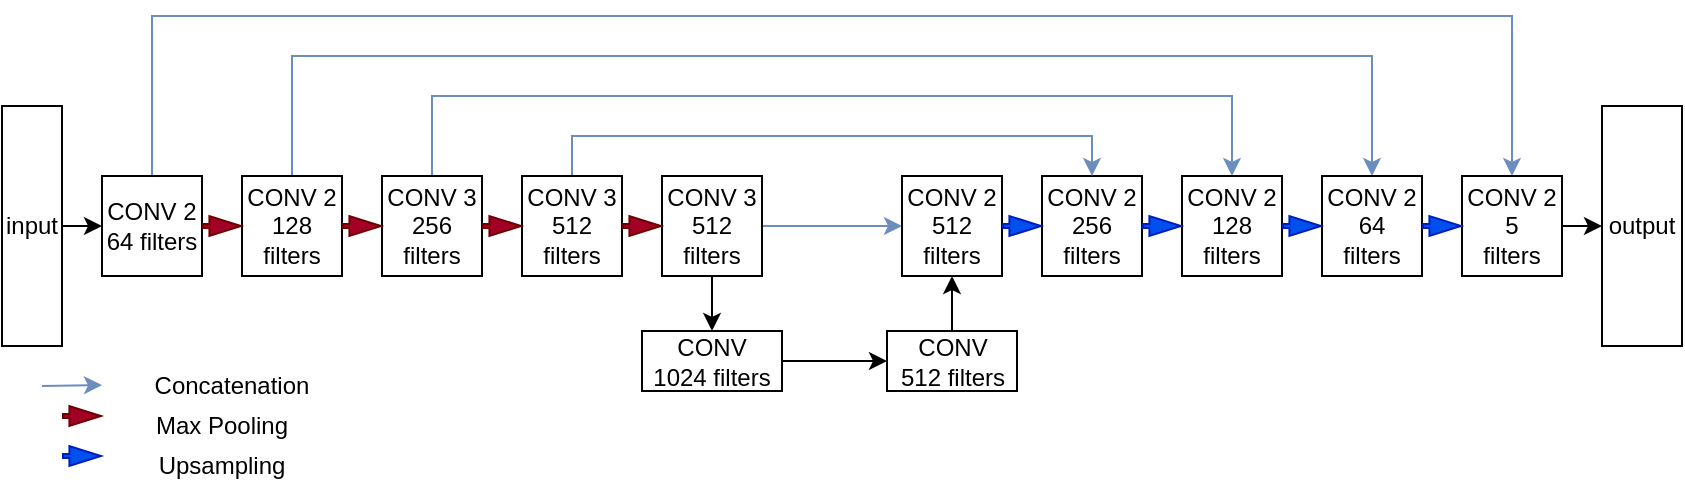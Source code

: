 <mxfile version="22.1.5" type="github">
  <diagram name="Page-1" id="cd6ngPBctM1b4x5j1UEm">
    <mxGraphModel dx="1434" dy="886" grid="1" gridSize="10" guides="1" tooltips="1" connect="1" arrows="1" fold="1" page="1" pageScale="1" pageWidth="850" pageHeight="1100" math="0" shadow="0">
      <root>
        <mxCell id="0" />
        <mxCell id="1" parent="0" />
        <mxCell id="T8z13FRe20qLhD1iTgCY-52" style="edgeStyle=orthogonalEdgeStyle;rounded=0;orthogonalLoop=1;jettySize=auto;html=1;exitX=0.5;exitY=0;exitDx=0;exitDy=0;entryX=0.5;entryY=0;entryDx=0;entryDy=0;fillColor=#dae8fc;strokeColor=#6c8ebf;" parent="1" source="-O1dZ17A0FK6lx6eKpMr-1" target="T8z13FRe20qLhD1iTgCY-47" edge="1">
          <mxGeometry relative="1" as="geometry">
            <Array as="points">
              <mxPoint x="85" y="390" />
              <mxPoint x="765" y="390" />
            </Array>
          </mxGeometry>
        </mxCell>
        <mxCell id="-O1dZ17A0FK6lx6eKpMr-1" value="&lt;div&gt;CONV 2&lt;/div&gt;&lt;div&gt;64 filters&lt;br&gt;&lt;/div&gt;" style="whiteSpace=wrap;html=1;aspect=fixed;" parent="1" vertex="1">
          <mxGeometry x="60" y="470" width="50" height="50" as="geometry" />
        </mxCell>
        <mxCell id="T8z13FRe20qLhD1iTgCY-51" style="edgeStyle=orthogonalEdgeStyle;rounded=0;orthogonalLoop=1;jettySize=auto;html=1;exitX=0.5;exitY=0;exitDx=0;exitDy=0;entryX=0.5;entryY=0;entryDx=0;entryDy=0;fillColor=#dae8fc;strokeColor=#6c8ebf;" parent="1" source="-O1dZ17A0FK6lx6eKpMr-2" target="T8z13FRe20qLhD1iTgCY-43" edge="1">
          <mxGeometry relative="1" as="geometry">
            <Array as="points">
              <mxPoint x="155" y="410" />
              <mxPoint x="695" y="410" />
            </Array>
          </mxGeometry>
        </mxCell>
        <mxCell id="-O1dZ17A0FK6lx6eKpMr-2" value="&lt;div&gt;CONV 2&lt;/div&gt;&lt;div&gt;128 filters&lt;br&gt;&lt;/div&gt;" style="whiteSpace=wrap;html=1;aspect=fixed;" parent="1" vertex="1">
          <mxGeometry x="130" y="470" width="50" height="50" as="geometry" />
        </mxCell>
        <mxCell id="T8z13FRe20qLhD1iTgCY-50" style="edgeStyle=orthogonalEdgeStyle;rounded=0;orthogonalLoop=1;jettySize=auto;html=1;entryX=0.5;entryY=0;entryDx=0;entryDy=0;exitX=0.5;exitY=0;exitDx=0;exitDy=0;fillColor=#dae8fc;strokeColor=#6c8ebf;" parent="1" source="-O1dZ17A0FK6lx6eKpMr-3" target="T8z13FRe20qLhD1iTgCY-14" edge="1">
          <mxGeometry relative="1" as="geometry">
            <mxPoint x="220" y="441" as="sourcePoint" />
            <mxPoint x="625" y="440" as="targetPoint" />
            <Array as="points">
              <mxPoint x="225" y="430" />
              <mxPoint x="625" y="430" />
            </Array>
          </mxGeometry>
        </mxCell>
        <mxCell id="-O1dZ17A0FK6lx6eKpMr-3" value="&lt;div&gt;CONV 3&lt;br&gt;&lt;/div&gt;&lt;div&gt;256 filters&lt;br&gt;&lt;/div&gt;" style="whiteSpace=wrap;html=1;aspect=fixed;" parent="1" vertex="1">
          <mxGeometry x="200" y="470" width="50" height="50" as="geometry" />
        </mxCell>
        <mxCell id="T8z13FRe20qLhD1iTgCY-7" style="edgeStyle=orthogonalEdgeStyle;rounded=0;orthogonalLoop=1;jettySize=auto;html=1;entryX=0;entryY=0.5;entryDx=0;entryDy=0;fillColor=#dae8fc;strokeColor=#6c8ebf;" parent="1" source="-O1dZ17A0FK6lx6eKpMr-5" target="-O1dZ17A0FK6lx6eKpMr-12" edge="1">
          <mxGeometry relative="1" as="geometry" />
        </mxCell>
        <mxCell id="T8z13FRe20qLhD1iTgCY-9" style="edgeStyle=orthogonalEdgeStyle;rounded=0;orthogonalLoop=1;jettySize=auto;html=1;exitX=0.25;exitY=1;exitDx=0;exitDy=0;entryX=0.5;entryY=0;entryDx=0;entryDy=0;" parent="1" source="-O1dZ17A0FK6lx6eKpMr-5" target="-O1dZ17A0FK6lx6eKpMr-8" edge="1">
          <mxGeometry relative="1" as="geometry" />
        </mxCell>
        <mxCell id="-O1dZ17A0FK6lx6eKpMr-5" value="&lt;div&gt;CONV 3&lt;br&gt;&lt;/div&gt;&lt;div&gt;512 filters&lt;br&gt;&lt;/div&gt;" style="whiteSpace=wrap;html=1;aspect=fixed;" parent="1" vertex="1">
          <mxGeometry x="340" y="470" width="50" height="50" as="geometry" />
        </mxCell>
        <mxCell id="T8z13FRe20qLhD1iTgCY-1" style="edgeStyle=orthogonalEdgeStyle;rounded=0;orthogonalLoop=1;jettySize=auto;html=1;exitX=1;exitY=0.5;exitDx=0;exitDy=0;entryX=0;entryY=0.5;entryDx=0;entryDy=0;" parent="1" source="-O1dZ17A0FK6lx6eKpMr-8" target="-O1dZ17A0FK6lx6eKpMr-11" edge="1">
          <mxGeometry relative="1" as="geometry" />
        </mxCell>
        <mxCell id="-O1dZ17A0FK6lx6eKpMr-8" value="&lt;div&gt;CONV&lt;/div&gt;&lt;div&gt;1024 filters&lt;br&gt;&lt;/div&gt;" style="rounded=0;whiteSpace=wrap;html=1;" parent="1" vertex="1">
          <mxGeometry x="330" y="547.5" width="70" height="30" as="geometry" />
        </mxCell>
        <mxCell id="T8z13FRe20qLhD1iTgCY-20" style="edgeStyle=orthogonalEdgeStyle;rounded=0;orthogonalLoop=1;jettySize=auto;html=1;entryX=0.5;entryY=1;entryDx=0;entryDy=0;" parent="1" source="-O1dZ17A0FK6lx6eKpMr-11" target="-O1dZ17A0FK6lx6eKpMr-12" edge="1">
          <mxGeometry relative="1" as="geometry">
            <mxPoint x="490" y="530" as="targetPoint" />
          </mxGeometry>
        </mxCell>
        <mxCell id="-O1dZ17A0FK6lx6eKpMr-11" value="&lt;div&gt;CONV&lt;/div&gt;&lt;div&gt;512 filters&lt;br&gt;&lt;/div&gt;" style="rounded=0;whiteSpace=wrap;html=1;" parent="1" vertex="1">
          <mxGeometry x="452.5" y="547.5" width="65" height="30" as="geometry" />
        </mxCell>
        <mxCell id="-O1dZ17A0FK6lx6eKpMr-12" value="&lt;div&gt;CONV 2&lt;br&gt;&lt;/div&gt;&lt;div&gt;512&lt;/div&gt;&lt;div&gt;filters&lt;br&gt;&lt;/div&gt;" style="whiteSpace=wrap;html=1;aspect=fixed;" parent="1" vertex="1">
          <mxGeometry x="460" y="470" width="50" height="50" as="geometry" />
        </mxCell>
        <mxCell id="T8z13FRe20qLhD1iTgCY-10" value="&lt;div&gt;CONV 2&lt;br&gt;&lt;/div&gt;&lt;div&gt;256&lt;/div&gt;&lt;div&gt;filters&lt;/div&gt;" style="whiteSpace=wrap;html=1;aspect=fixed;" parent="1" vertex="1">
          <mxGeometry x="530" y="470" width="50" height="50" as="geometry" />
        </mxCell>
        <mxCell id="T8z13FRe20qLhD1iTgCY-14" value="&lt;div&gt;CONV 2&lt;br&gt;&lt;/div&gt;&lt;div&gt;128&lt;/div&gt;&lt;div&gt;filters&lt;/div&gt;" style="whiteSpace=wrap;html=1;aspect=fixed;" parent="1" vertex="1">
          <mxGeometry x="600" y="470" width="50" height="50" as="geometry" />
        </mxCell>
        <mxCell id="T8z13FRe20qLhD1iTgCY-49" style="edgeStyle=orthogonalEdgeStyle;rounded=0;orthogonalLoop=1;jettySize=auto;html=1;exitX=0.5;exitY=0;exitDx=0;exitDy=0;entryX=0.5;entryY=0;entryDx=0;entryDy=0;fillColor=#dae8fc;strokeColor=#6c8ebf;" parent="1" source="-O1dZ17A0FK6lx6eKpMr-4" target="T8z13FRe20qLhD1iTgCY-10" edge="1">
          <mxGeometry relative="1" as="geometry" />
        </mxCell>
        <mxCell id="-O1dZ17A0FK6lx6eKpMr-4" value="&lt;div&gt;CONV 3&lt;br&gt;&lt;/div&gt;&lt;div&gt;512 filters&lt;br&gt;&lt;/div&gt;" style="whiteSpace=wrap;html=1;aspect=fixed;" parent="1" vertex="1">
          <mxGeometry x="270" y="470" width="50" height="50" as="geometry" />
        </mxCell>
        <mxCell id="T8z13FRe20qLhD1iTgCY-28" value="" style="shape=flexArrow;endArrow=classic;html=1;rounded=0;fillColor=#a20025;strokeColor=#6F0000;width=2;endSize=4.93;entryX=0;entryY=0.5;entryDx=0;entryDy=0;endWidth=7;exitX=1;exitY=0.5;exitDx=0;exitDy=0;" parent="1" source="-O1dZ17A0FK6lx6eKpMr-1" target="-O1dZ17A0FK6lx6eKpMr-2" edge="1">
          <mxGeometry width="50" height="50" relative="1" as="geometry">
            <mxPoint x="110" y="390" as="sourcePoint" />
            <mxPoint x="130" y="360" as="targetPoint" />
            <Array as="points" />
          </mxGeometry>
        </mxCell>
        <mxCell id="T8z13FRe20qLhD1iTgCY-34" value="" style="shape=flexArrow;endArrow=classic;html=1;rounded=0;fillColor=#a20025;strokeColor=#6F0000;width=2;endSize=4.93;entryX=0;entryY=0.5;entryDx=0;entryDy=0;endWidth=7;exitX=1;exitY=0.5;exitDx=0;exitDy=0;" parent="1" source="-O1dZ17A0FK6lx6eKpMr-2" target="-O1dZ17A0FK6lx6eKpMr-3" edge="1">
          <mxGeometry width="50" height="50" relative="1" as="geometry">
            <mxPoint x="120" y="400" as="sourcePoint" />
            <mxPoint x="140" y="415" as="targetPoint" />
            <Array as="points" />
          </mxGeometry>
        </mxCell>
        <mxCell id="T8z13FRe20qLhD1iTgCY-37" value="" style="shape=flexArrow;endArrow=classic;html=1;rounded=0;fillColor=#a20025;strokeColor=#6F0000;width=2;endSize=4.93;entryX=0;entryY=0.5;entryDx=0;entryDy=0;endWidth=7;exitX=1;exitY=0.5;exitDx=0;exitDy=0;" parent="1" source="-O1dZ17A0FK6lx6eKpMr-3" target="-O1dZ17A0FK6lx6eKpMr-4" edge="1">
          <mxGeometry width="50" height="50" relative="1" as="geometry">
            <mxPoint x="150" y="430" as="sourcePoint" />
            <mxPoint x="170" y="445" as="targetPoint" />
            <Array as="points" />
          </mxGeometry>
        </mxCell>
        <mxCell id="T8z13FRe20qLhD1iTgCY-39" value="" style="shape=flexArrow;endArrow=classic;html=1;rounded=0;fillColor=#a20025;strokeColor=#6F0000;width=2;endSize=4.93;entryX=0;entryY=0.5;entryDx=0;entryDy=0;endWidth=7;exitX=1;exitY=0.5;exitDx=0;exitDy=0;" parent="1" source="-O1dZ17A0FK6lx6eKpMr-4" target="-O1dZ17A0FK6lx6eKpMr-5" edge="1">
          <mxGeometry width="50" height="50" relative="1" as="geometry">
            <mxPoint x="160" y="440" as="sourcePoint" />
            <mxPoint x="180" y="455" as="targetPoint" />
            <Array as="points" />
          </mxGeometry>
        </mxCell>
        <mxCell id="T8z13FRe20qLhD1iTgCY-40" value="" style="shape=flexArrow;endArrow=classic;html=1;rounded=0;fillColor=#0050ef;strokeColor=#001DBC;width=2;endSize=4.93;entryX=0;entryY=0.5;entryDx=0;entryDy=0;endWidth=7;exitX=1;exitY=0.5;exitDx=0;exitDy=0;" parent="1" source="-O1dZ17A0FK6lx6eKpMr-12" target="T8z13FRe20qLhD1iTgCY-10" edge="1">
          <mxGeometry width="50" height="50" relative="1" as="geometry">
            <mxPoint x="330" y="465" as="sourcePoint" />
            <mxPoint x="350" y="505" as="targetPoint" />
            <Array as="points" />
          </mxGeometry>
        </mxCell>
        <mxCell id="T8z13FRe20qLhD1iTgCY-41" value="" style="shape=flexArrow;endArrow=classic;html=1;rounded=0;fillColor=#0050ef;strokeColor=#001DBC;width=2;endSize=4.93;entryX=0;entryY=0.5;entryDx=0;entryDy=0;endWidth=7;exitX=1;exitY=0.5;exitDx=0;exitDy=0;" parent="1" source="T8z13FRe20qLhD1iTgCY-10" target="T8z13FRe20qLhD1iTgCY-14" edge="1">
          <mxGeometry width="50" height="50" relative="1" as="geometry">
            <mxPoint x="515" y="480" as="sourcePoint" />
            <mxPoint x="545" y="465" as="targetPoint" />
            <Array as="points" />
          </mxGeometry>
        </mxCell>
        <mxCell id="T8z13FRe20qLhD1iTgCY-43" value="&lt;div&gt;CONV 2&lt;br&gt;&lt;/div&gt;&lt;div&gt;64&lt;br&gt;&lt;/div&gt;&lt;div&gt;filters&lt;/div&gt;" style="whiteSpace=wrap;html=1;aspect=fixed;" parent="1" vertex="1">
          <mxGeometry x="670" y="470" width="50" height="50" as="geometry" />
        </mxCell>
        <mxCell id="T8z13FRe20qLhD1iTgCY-45" value="" style="shape=flexArrow;endArrow=classic;html=1;rounded=0;fillColor=#0050ef;strokeColor=#001DBC;width=2;endSize=4.93;entryX=0;entryY=0.5;entryDx=0;entryDy=0;endWidth=7;exitX=1;exitY=0.5;exitDx=0;exitDy=0;" parent="1" source="T8z13FRe20qLhD1iTgCY-14" target="T8z13FRe20qLhD1iTgCY-43" edge="1">
          <mxGeometry width="50" height="50" relative="1" as="geometry">
            <mxPoint x="620" y="505" as="sourcePoint" />
            <mxPoint x="650" y="505" as="targetPoint" />
            <Array as="points" />
          </mxGeometry>
        </mxCell>
        <mxCell id="T8z13FRe20qLhD1iTgCY-59" style="edgeStyle=orthogonalEdgeStyle;rounded=0;orthogonalLoop=1;jettySize=auto;html=1;exitX=1;exitY=0.5;exitDx=0;exitDy=0;entryX=0.5;entryY=1;entryDx=0;entryDy=0;" parent="1" source="T8z13FRe20qLhD1iTgCY-47" target="T8z13FRe20qLhD1iTgCY-58" edge="1">
          <mxGeometry relative="1" as="geometry" />
        </mxCell>
        <mxCell id="T8z13FRe20qLhD1iTgCY-47" value="&lt;div&gt;CONV 2&lt;br&gt;&lt;/div&gt;&lt;div&gt;5&lt;br&gt;&lt;/div&gt;&lt;div&gt;filters&lt;/div&gt;" style="whiteSpace=wrap;html=1;aspect=fixed;" parent="1" vertex="1">
          <mxGeometry x="740" y="470" width="50" height="50" as="geometry" />
        </mxCell>
        <mxCell id="T8z13FRe20qLhD1iTgCY-48" value="" style="shape=flexArrow;endArrow=classic;html=1;rounded=0;fillColor=#0050ef;strokeColor=#001DBC;width=2;endSize=4.93;entryX=0;entryY=0.5;entryDx=0;entryDy=0;endWidth=7;exitX=1;exitY=0.5;exitDx=0;exitDy=0;" parent="1" source="T8z13FRe20qLhD1iTgCY-43" target="T8z13FRe20qLhD1iTgCY-47" edge="1">
          <mxGeometry width="50" height="50" relative="1" as="geometry">
            <mxPoint x="700" y="505" as="sourcePoint" />
            <mxPoint x="730" y="505" as="targetPoint" />
            <Array as="points" />
          </mxGeometry>
        </mxCell>
        <mxCell id="T8z13FRe20qLhD1iTgCY-57" style="edgeStyle=orthogonalEdgeStyle;rounded=0;orthogonalLoop=1;jettySize=auto;html=1;exitX=0.5;exitY=0;exitDx=0;exitDy=0;entryX=0;entryY=0.5;entryDx=0;entryDy=0;" parent="1" source="T8z13FRe20qLhD1iTgCY-56" target="-O1dZ17A0FK6lx6eKpMr-1" edge="1">
          <mxGeometry relative="1" as="geometry" />
        </mxCell>
        <mxCell id="T8z13FRe20qLhD1iTgCY-56" value="input" style="rounded=0;whiteSpace=wrap;html=1;direction=south;" parent="1" vertex="1">
          <mxGeometry x="10" y="435" width="30" height="120" as="geometry" />
        </mxCell>
        <mxCell id="T8z13FRe20qLhD1iTgCY-58" value="output" style="rounded=0;whiteSpace=wrap;html=1;direction=south;" parent="1" vertex="1">
          <mxGeometry x="810" y="435" width="40" height="120" as="geometry" />
        </mxCell>
        <mxCell id="FGaGPJsa_TUv0JXTQGYn-2" value="" style="endArrow=classic;html=1;rounded=0;fillColor=#dae8fc;strokeColor=#6c8ebf;" edge="1" parent="1">
          <mxGeometry width="50" height="50" relative="1" as="geometry">
            <mxPoint x="30" y="575" as="sourcePoint" />
            <mxPoint x="60" y="574.5" as="targetPoint" />
          </mxGeometry>
        </mxCell>
        <mxCell id="FGaGPJsa_TUv0JXTQGYn-3" value="Concatenation" style="text;html=1;strokeColor=none;fillColor=none;align=center;verticalAlign=middle;whiteSpace=wrap;rounded=0;" vertex="1" parent="1">
          <mxGeometry x="80" y="560" width="90" height="30" as="geometry" />
        </mxCell>
        <mxCell id="FGaGPJsa_TUv0JXTQGYn-6" value="" style="shape=flexArrow;endArrow=classic;html=1;rounded=0;fillColor=#a20025;strokeColor=#6F0000;width=2;endSize=4.93;entryX=0;entryY=0.5;entryDx=0;entryDy=0;endWidth=7;exitX=1;exitY=0.5;exitDx=0;exitDy=0;" edge="1" parent="1">
          <mxGeometry width="50" height="50" relative="1" as="geometry">
            <mxPoint x="40" y="590" as="sourcePoint" />
            <mxPoint x="60" y="590" as="targetPoint" />
            <Array as="points" />
          </mxGeometry>
        </mxCell>
        <mxCell id="FGaGPJsa_TUv0JXTQGYn-8" value="Max Pooling" style="text;html=1;strokeColor=none;fillColor=none;align=center;verticalAlign=middle;whiteSpace=wrap;rounded=0;" vertex="1" parent="1">
          <mxGeometry x="80" y="580" width="80" height="30" as="geometry" />
        </mxCell>
        <mxCell id="FGaGPJsa_TUv0JXTQGYn-9" value="Upsampling" style="text;html=1;strokeColor=none;fillColor=none;align=center;verticalAlign=middle;whiteSpace=wrap;rounded=0;" vertex="1" parent="1">
          <mxGeometry x="80" y="600" width="80" height="30" as="geometry" />
        </mxCell>
        <mxCell id="FGaGPJsa_TUv0JXTQGYn-10" value="" style="shape=flexArrow;endArrow=classic;html=1;rounded=0;fillColor=#0050ef;strokeColor=#001DBC;width=2;endSize=4.93;entryX=0;entryY=0.5;entryDx=0;entryDy=0;endWidth=7;exitX=1;exitY=0.5;exitDx=0;exitDy=0;" edge="1" parent="1">
          <mxGeometry width="50" height="50" relative="1" as="geometry">
            <mxPoint x="40" y="610" as="sourcePoint" />
            <mxPoint x="60" y="610" as="targetPoint" />
            <Array as="points" />
          </mxGeometry>
        </mxCell>
      </root>
    </mxGraphModel>
  </diagram>
</mxfile>
